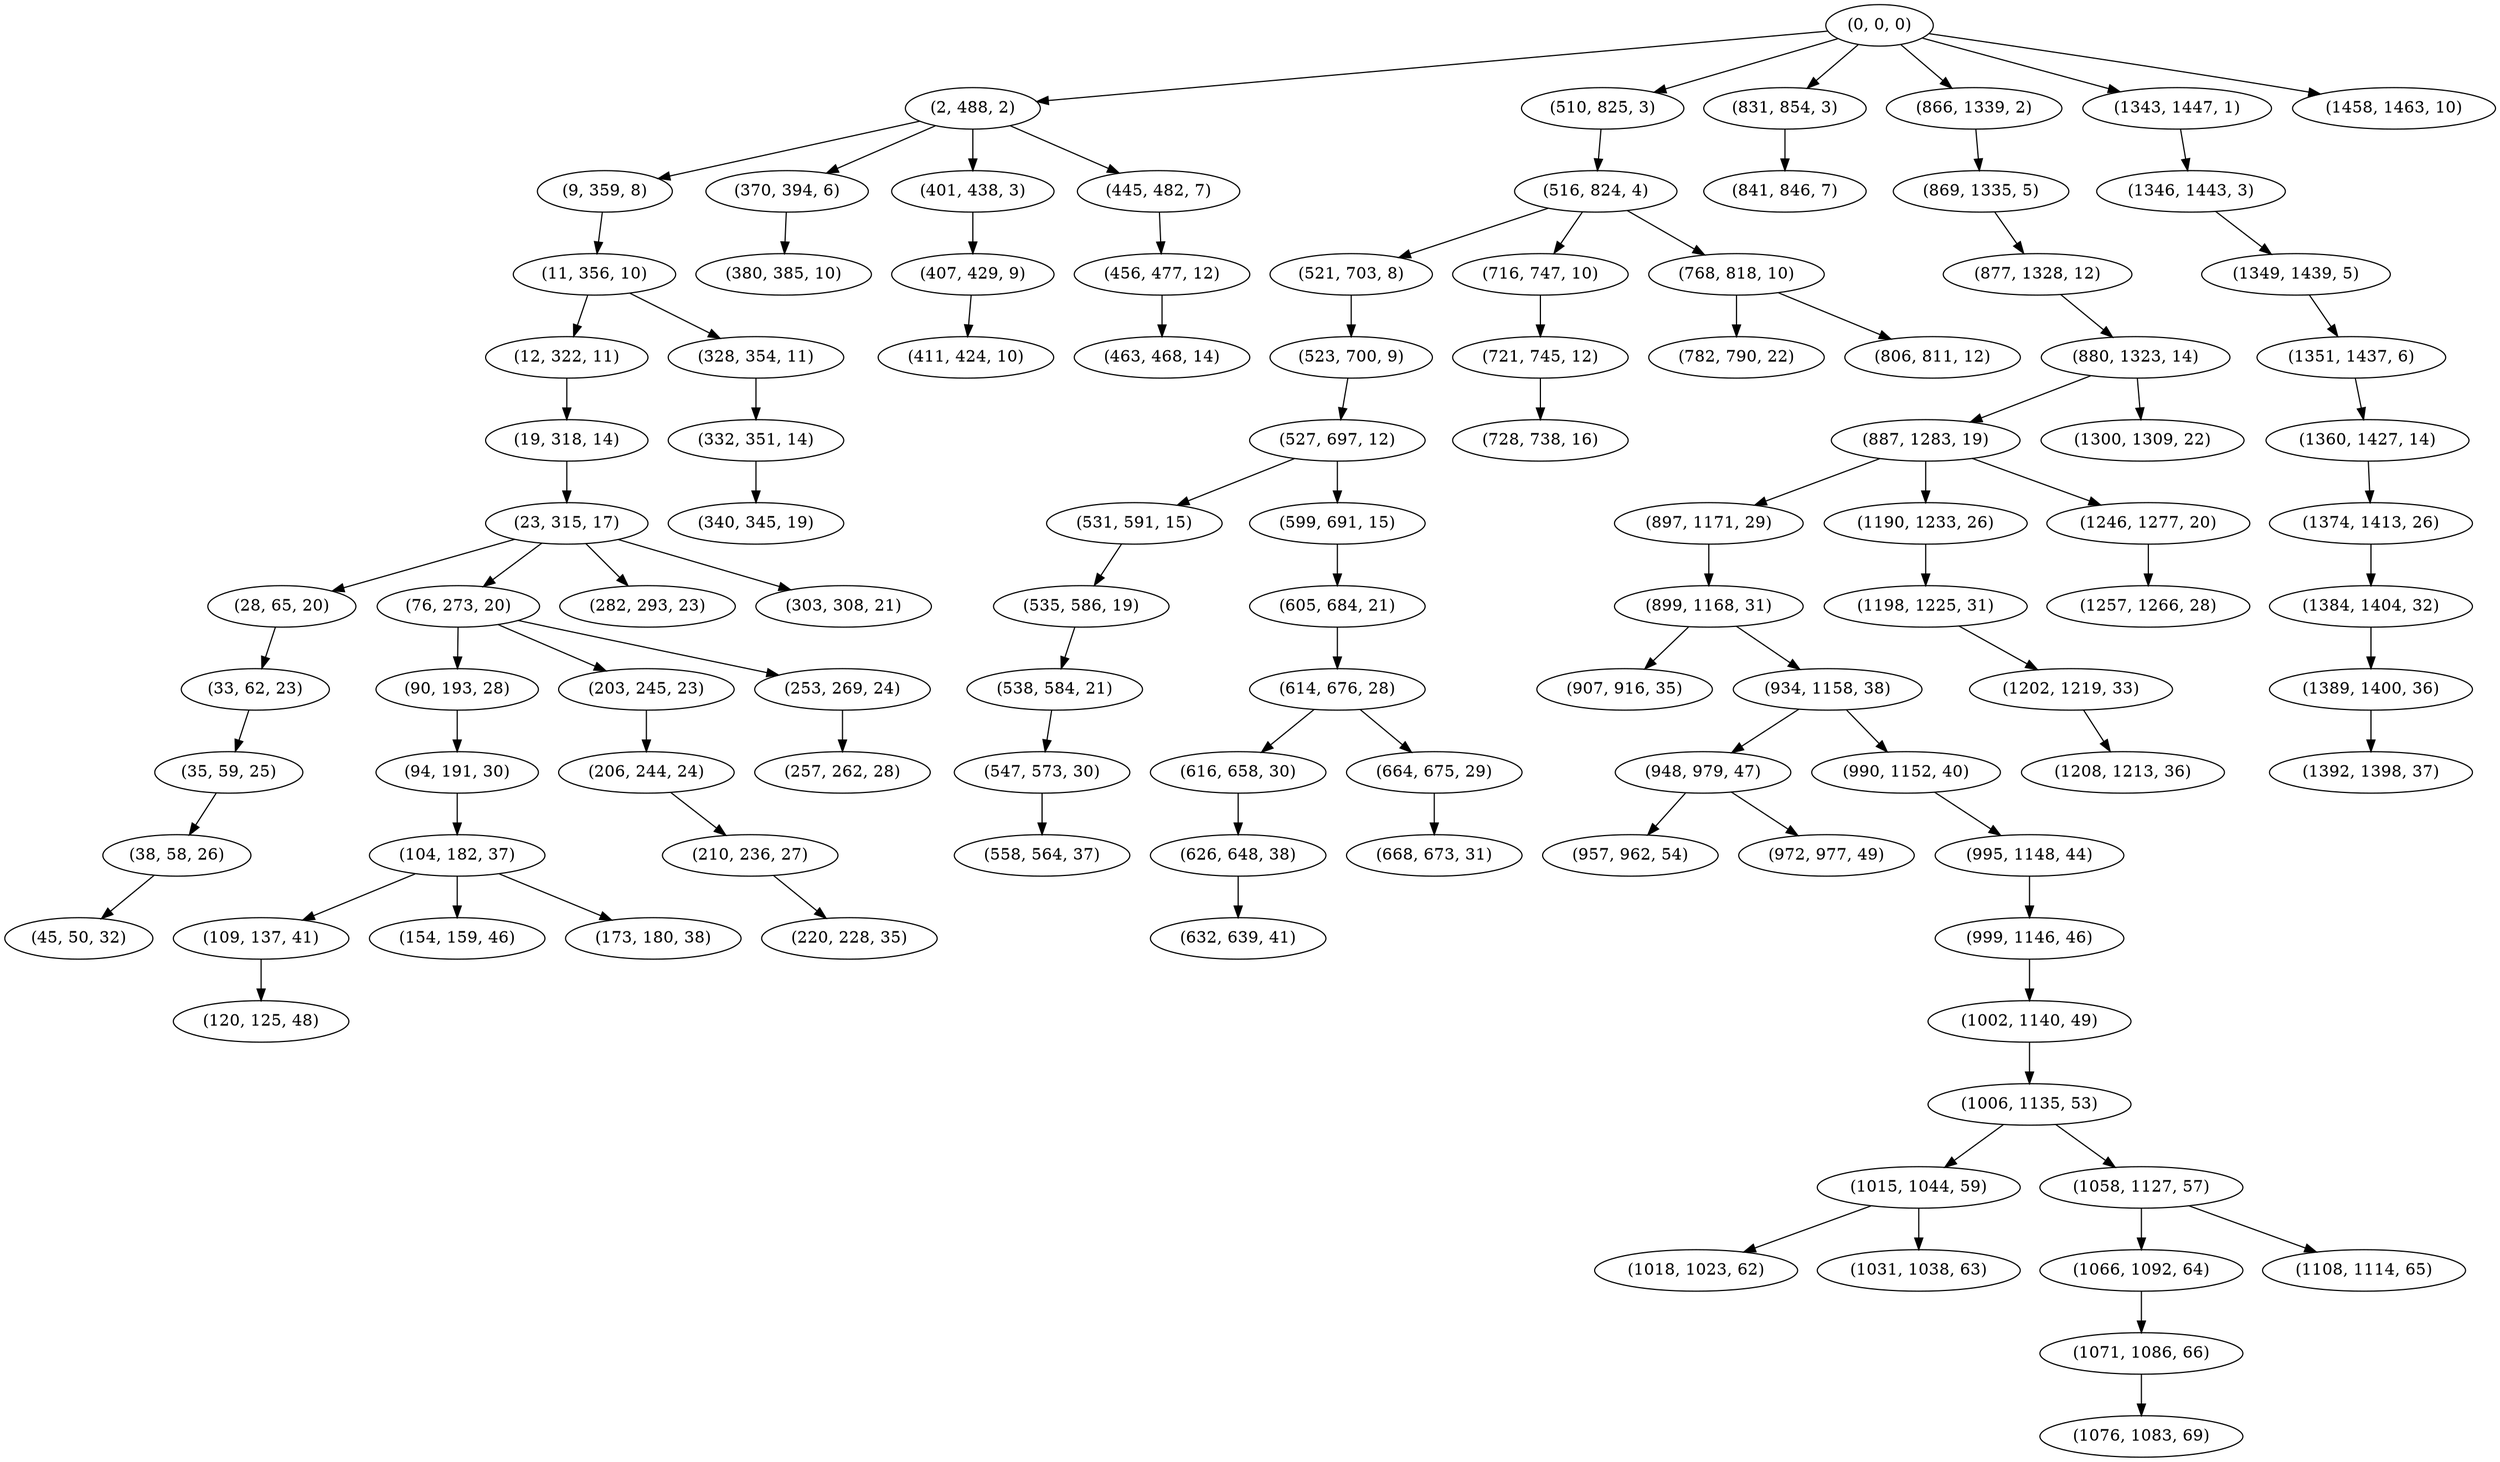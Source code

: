 digraph tree {
    "(0, 0, 0)";
    "(2, 488, 2)";
    "(9, 359, 8)";
    "(11, 356, 10)";
    "(12, 322, 11)";
    "(19, 318, 14)";
    "(23, 315, 17)";
    "(28, 65, 20)";
    "(33, 62, 23)";
    "(35, 59, 25)";
    "(38, 58, 26)";
    "(45, 50, 32)";
    "(76, 273, 20)";
    "(90, 193, 28)";
    "(94, 191, 30)";
    "(104, 182, 37)";
    "(109, 137, 41)";
    "(120, 125, 48)";
    "(154, 159, 46)";
    "(173, 180, 38)";
    "(203, 245, 23)";
    "(206, 244, 24)";
    "(210, 236, 27)";
    "(220, 228, 35)";
    "(253, 269, 24)";
    "(257, 262, 28)";
    "(282, 293, 23)";
    "(303, 308, 21)";
    "(328, 354, 11)";
    "(332, 351, 14)";
    "(340, 345, 19)";
    "(370, 394, 6)";
    "(380, 385, 10)";
    "(401, 438, 3)";
    "(407, 429, 9)";
    "(411, 424, 10)";
    "(445, 482, 7)";
    "(456, 477, 12)";
    "(463, 468, 14)";
    "(510, 825, 3)";
    "(516, 824, 4)";
    "(521, 703, 8)";
    "(523, 700, 9)";
    "(527, 697, 12)";
    "(531, 591, 15)";
    "(535, 586, 19)";
    "(538, 584, 21)";
    "(547, 573, 30)";
    "(558, 564, 37)";
    "(599, 691, 15)";
    "(605, 684, 21)";
    "(614, 676, 28)";
    "(616, 658, 30)";
    "(626, 648, 38)";
    "(632, 639, 41)";
    "(664, 675, 29)";
    "(668, 673, 31)";
    "(716, 747, 10)";
    "(721, 745, 12)";
    "(728, 738, 16)";
    "(768, 818, 10)";
    "(782, 790, 22)";
    "(806, 811, 12)";
    "(831, 854, 3)";
    "(841, 846, 7)";
    "(866, 1339, 2)";
    "(869, 1335, 5)";
    "(877, 1328, 12)";
    "(880, 1323, 14)";
    "(887, 1283, 19)";
    "(897, 1171, 29)";
    "(899, 1168, 31)";
    "(907, 916, 35)";
    "(934, 1158, 38)";
    "(948, 979, 47)";
    "(957, 962, 54)";
    "(972, 977, 49)";
    "(990, 1152, 40)";
    "(995, 1148, 44)";
    "(999, 1146, 46)";
    "(1002, 1140, 49)";
    "(1006, 1135, 53)";
    "(1015, 1044, 59)";
    "(1018, 1023, 62)";
    "(1031, 1038, 63)";
    "(1058, 1127, 57)";
    "(1066, 1092, 64)";
    "(1071, 1086, 66)";
    "(1076, 1083, 69)";
    "(1108, 1114, 65)";
    "(1190, 1233, 26)";
    "(1198, 1225, 31)";
    "(1202, 1219, 33)";
    "(1208, 1213, 36)";
    "(1246, 1277, 20)";
    "(1257, 1266, 28)";
    "(1300, 1309, 22)";
    "(1343, 1447, 1)";
    "(1346, 1443, 3)";
    "(1349, 1439, 5)";
    "(1351, 1437, 6)";
    "(1360, 1427, 14)";
    "(1374, 1413, 26)";
    "(1384, 1404, 32)";
    "(1389, 1400, 36)";
    "(1392, 1398, 37)";
    "(1458, 1463, 10)";
    "(0, 0, 0)" -> "(2, 488, 2)";
    "(0, 0, 0)" -> "(510, 825, 3)";
    "(0, 0, 0)" -> "(831, 854, 3)";
    "(0, 0, 0)" -> "(866, 1339, 2)";
    "(0, 0, 0)" -> "(1343, 1447, 1)";
    "(0, 0, 0)" -> "(1458, 1463, 10)";
    "(2, 488, 2)" -> "(9, 359, 8)";
    "(2, 488, 2)" -> "(370, 394, 6)";
    "(2, 488, 2)" -> "(401, 438, 3)";
    "(2, 488, 2)" -> "(445, 482, 7)";
    "(9, 359, 8)" -> "(11, 356, 10)";
    "(11, 356, 10)" -> "(12, 322, 11)";
    "(11, 356, 10)" -> "(328, 354, 11)";
    "(12, 322, 11)" -> "(19, 318, 14)";
    "(19, 318, 14)" -> "(23, 315, 17)";
    "(23, 315, 17)" -> "(28, 65, 20)";
    "(23, 315, 17)" -> "(76, 273, 20)";
    "(23, 315, 17)" -> "(282, 293, 23)";
    "(23, 315, 17)" -> "(303, 308, 21)";
    "(28, 65, 20)" -> "(33, 62, 23)";
    "(33, 62, 23)" -> "(35, 59, 25)";
    "(35, 59, 25)" -> "(38, 58, 26)";
    "(38, 58, 26)" -> "(45, 50, 32)";
    "(76, 273, 20)" -> "(90, 193, 28)";
    "(76, 273, 20)" -> "(203, 245, 23)";
    "(76, 273, 20)" -> "(253, 269, 24)";
    "(90, 193, 28)" -> "(94, 191, 30)";
    "(94, 191, 30)" -> "(104, 182, 37)";
    "(104, 182, 37)" -> "(109, 137, 41)";
    "(104, 182, 37)" -> "(154, 159, 46)";
    "(104, 182, 37)" -> "(173, 180, 38)";
    "(109, 137, 41)" -> "(120, 125, 48)";
    "(203, 245, 23)" -> "(206, 244, 24)";
    "(206, 244, 24)" -> "(210, 236, 27)";
    "(210, 236, 27)" -> "(220, 228, 35)";
    "(253, 269, 24)" -> "(257, 262, 28)";
    "(328, 354, 11)" -> "(332, 351, 14)";
    "(332, 351, 14)" -> "(340, 345, 19)";
    "(370, 394, 6)" -> "(380, 385, 10)";
    "(401, 438, 3)" -> "(407, 429, 9)";
    "(407, 429, 9)" -> "(411, 424, 10)";
    "(445, 482, 7)" -> "(456, 477, 12)";
    "(456, 477, 12)" -> "(463, 468, 14)";
    "(510, 825, 3)" -> "(516, 824, 4)";
    "(516, 824, 4)" -> "(521, 703, 8)";
    "(516, 824, 4)" -> "(716, 747, 10)";
    "(516, 824, 4)" -> "(768, 818, 10)";
    "(521, 703, 8)" -> "(523, 700, 9)";
    "(523, 700, 9)" -> "(527, 697, 12)";
    "(527, 697, 12)" -> "(531, 591, 15)";
    "(527, 697, 12)" -> "(599, 691, 15)";
    "(531, 591, 15)" -> "(535, 586, 19)";
    "(535, 586, 19)" -> "(538, 584, 21)";
    "(538, 584, 21)" -> "(547, 573, 30)";
    "(547, 573, 30)" -> "(558, 564, 37)";
    "(599, 691, 15)" -> "(605, 684, 21)";
    "(605, 684, 21)" -> "(614, 676, 28)";
    "(614, 676, 28)" -> "(616, 658, 30)";
    "(614, 676, 28)" -> "(664, 675, 29)";
    "(616, 658, 30)" -> "(626, 648, 38)";
    "(626, 648, 38)" -> "(632, 639, 41)";
    "(664, 675, 29)" -> "(668, 673, 31)";
    "(716, 747, 10)" -> "(721, 745, 12)";
    "(721, 745, 12)" -> "(728, 738, 16)";
    "(768, 818, 10)" -> "(782, 790, 22)";
    "(768, 818, 10)" -> "(806, 811, 12)";
    "(831, 854, 3)" -> "(841, 846, 7)";
    "(866, 1339, 2)" -> "(869, 1335, 5)";
    "(869, 1335, 5)" -> "(877, 1328, 12)";
    "(877, 1328, 12)" -> "(880, 1323, 14)";
    "(880, 1323, 14)" -> "(887, 1283, 19)";
    "(880, 1323, 14)" -> "(1300, 1309, 22)";
    "(887, 1283, 19)" -> "(897, 1171, 29)";
    "(887, 1283, 19)" -> "(1190, 1233, 26)";
    "(887, 1283, 19)" -> "(1246, 1277, 20)";
    "(897, 1171, 29)" -> "(899, 1168, 31)";
    "(899, 1168, 31)" -> "(907, 916, 35)";
    "(899, 1168, 31)" -> "(934, 1158, 38)";
    "(934, 1158, 38)" -> "(948, 979, 47)";
    "(934, 1158, 38)" -> "(990, 1152, 40)";
    "(948, 979, 47)" -> "(957, 962, 54)";
    "(948, 979, 47)" -> "(972, 977, 49)";
    "(990, 1152, 40)" -> "(995, 1148, 44)";
    "(995, 1148, 44)" -> "(999, 1146, 46)";
    "(999, 1146, 46)" -> "(1002, 1140, 49)";
    "(1002, 1140, 49)" -> "(1006, 1135, 53)";
    "(1006, 1135, 53)" -> "(1015, 1044, 59)";
    "(1006, 1135, 53)" -> "(1058, 1127, 57)";
    "(1015, 1044, 59)" -> "(1018, 1023, 62)";
    "(1015, 1044, 59)" -> "(1031, 1038, 63)";
    "(1058, 1127, 57)" -> "(1066, 1092, 64)";
    "(1058, 1127, 57)" -> "(1108, 1114, 65)";
    "(1066, 1092, 64)" -> "(1071, 1086, 66)";
    "(1071, 1086, 66)" -> "(1076, 1083, 69)";
    "(1190, 1233, 26)" -> "(1198, 1225, 31)";
    "(1198, 1225, 31)" -> "(1202, 1219, 33)";
    "(1202, 1219, 33)" -> "(1208, 1213, 36)";
    "(1246, 1277, 20)" -> "(1257, 1266, 28)";
    "(1343, 1447, 1)" -> "(1346, 1443, 3)";
    "(1346, 1443, 3)" -> "(1349, 1439, 5)";
    "(1349, 1439, 5)" -> "(1351, 1437, 6)";
    "(1351, 1437, 6)" -> "(1360, 1427, 14)";
    "(1360, 1427, 14)" -> "(1374, 1413, 26)";
    "(1374, 1413, 26)" -> "(1384, 1404, 32)";
    "(1384, 1404, 32)" -> "(1389, 1400, 36)";
    "(1389, 1400, 36)" -> "(1392, 1398, 37)";
}
